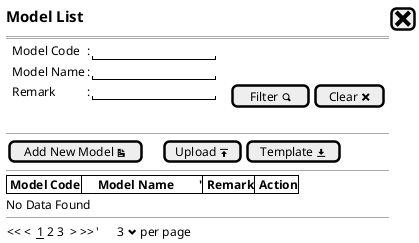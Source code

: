 @startsalt
{
  <size:15><b>Model List |[<size:25><&x>]|*
  ==
  {
      .|Model Code        |: |"               "|*
      .|Model Name  |: |"               "|*
      .|Remark      |: |"               "|.|.|[Filter <&magnifying-glass>]| [Clear <&x>]|*      
  }
  .
  --
  {
  [Add New Model <&document>]|.|.|.|[Upload <&data-transfer-upload>]| [Template <&data-transfer-download>]|* 
  }
  --
  {#
    |<b> Model Code |<b>     Model Name        '|<b> Remark |<b> Action |*|*|*
  }
  No Data Found
  --
  {
  << <  __1__ 2 3  > >>  |'      3 <&chevron-bottom> per page |*
  }

}
@endsalt
